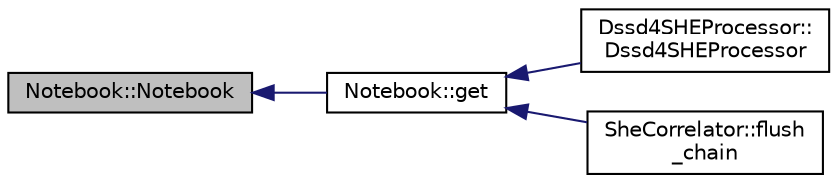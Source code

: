 digraph "Notebook::Notebook"
{
  edge [fontname="Helvetica",fontsize="10",labelfontname="Helvetica",labelfontsize="10"];
  node [fontname="Helvetica",fontsize="10",shape=record];
  rankdir="LR";
  Node1 [label="Notebook::Notebook",height=0.2,width=0.4,color="black", fillcolor="grey75", style="filled", fontcolor="black"];
  Node1 -> Node2 [dir="back",color="midnightblue",fontsize="10",style="solid",fontname="Helvetica"];
  Node2 [label="Notebook::get",height=0.2,width=0.4,color="black", fillcolor="white", style="filled",URL="$d0/d51/class_notebook.html#afed0d7a9c4df3ded88f0446972fb1b3b"];
  Node2 -> Node3 [dir="back",color="midnightblue",fontsize="10",style="solid",fontname="Helvetica"];
  Node3 [label="Dssd4SHEProcessor::\lDssd4SHEProcessor",height=0.2,width=0.4,color="black", fillcolor="white", style="filled",URL="$db/da8/class_dssd4_s_h_e_processor.html#a99b86cff3bc477f4c3e26dcd6bbbcd58"];
  Node2 -> Node4 [dir="back",color="midnightblue",fontsize="10",style="solid",fontname="Helvetica"];
  Node4 [label="SheCorrelator::flush\l_chain",height=0.2,width=0.4,color="black", fillcolor="white", style="filled",URL="$da/d3b/class_she_correlator.html#a919d59639a36e99b3dc6623d06014c9b"];
}
